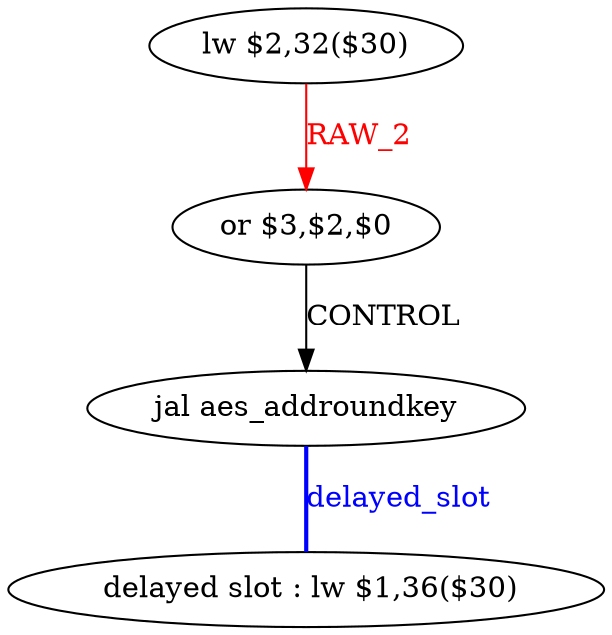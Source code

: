 digraph G1 {
node [shape = ellipse];
i3 [label = " delayed slot : lw $1,36($30)"] ;
i2 ->  i3 [style = bold, dir= none, fontcolor = blue, color = blue, label= "delayed_slot"];
i2 [label = "jal aes_addroundkey"] ;
i0 [label = "lw $2,32($30)"] ;
i0 ->  i1 [color = red, fontcolor = red, label= "RAW_2"];
i1 [label = "or $3,$2,$0"] ;
i1 ->  i2 [label= "CONTROL"];
}
